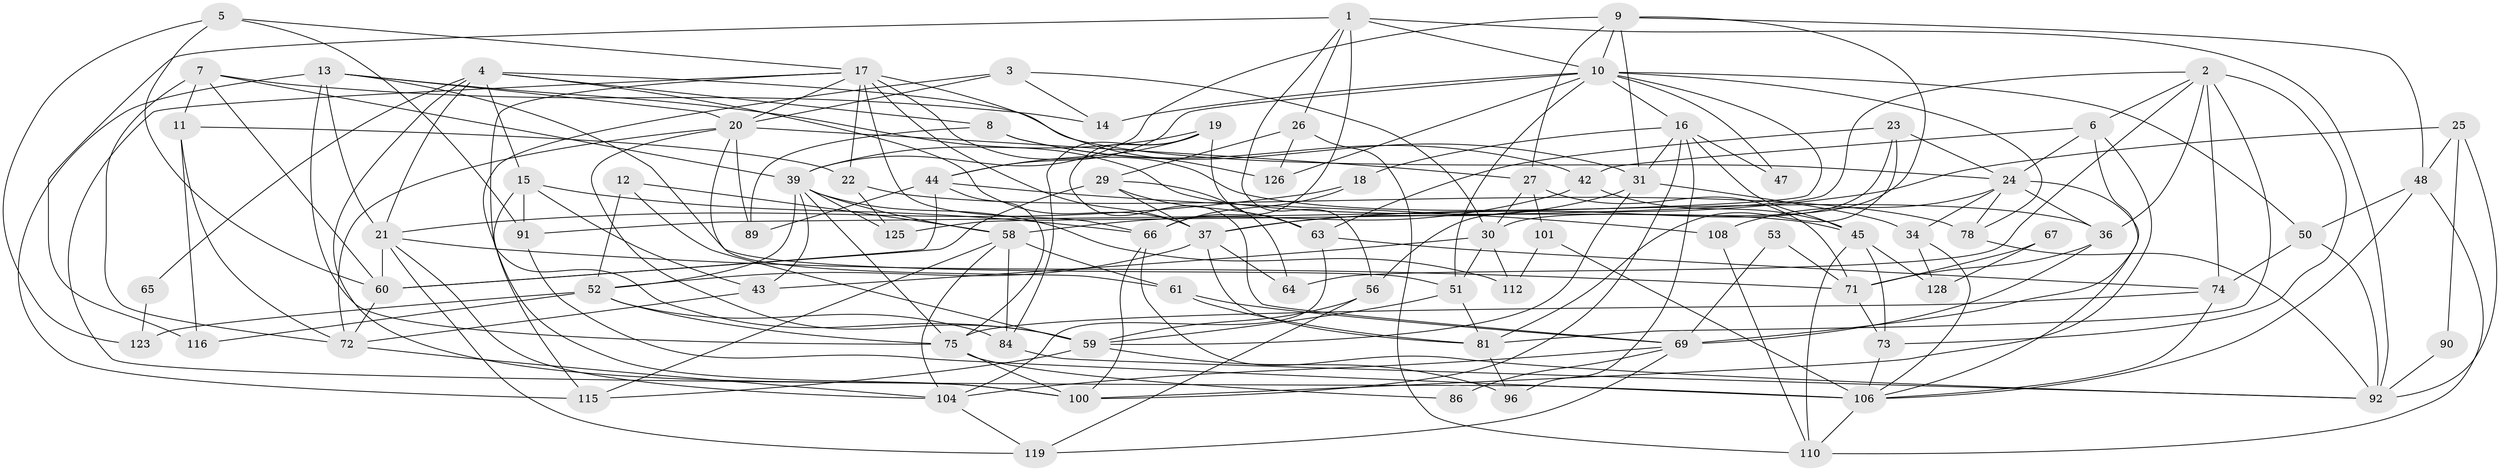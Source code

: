 // original degree distribution, {4: 0.3203125, 3: 0.25, 6: 0.0546875, 5: 0.2109375, 7: 0.0234375, 2: 0.1171875, 8: 0.0234375}
// Generated by graph-tools (version 1.1) at 2025/11/02/27/25 16:11:17]
// undirected, 83 vertices, 206 edges
graph export_dot {
graph [start="1"]
  node [color=gray90,style=filled];
  1 [super="+85"];
  2 [super="+117"];
  3 [super="+55"];
  4 [super="+38"];
  5;
  6;
  7 [super="+76"];
  8;
  9 [super="+46"];
  10 [super="+41"];
  11 [super="+111"];
  12;
  13 [super="+70"];
  14;
  15 [super="+62"];
  16 [super="+93"];
  17 [super="+32"];
  18;
  19;
  20 [super="+109"];
  21 [super="+28"];
  22 [super="+79"];
  23 [super="+33"];
  24 [super="+68"];
  25 [super="+35"];
  26 [super="+105"];
  27 [super="+57"];
  29 [super="+77"];
  30 [super="+40"];
  31;
  34 [super="+107"];
  36 [super="+97"];
  37;
  39 [super="+82"];
  42;
  43;
  44 [super="+94"];
  45 [super="+124"];
  47;
  48 [super="+49"];
  50;
  51 [super="+54"];
  52 [super="+114"];
  53;
  56 [super="+121"];
  58 [super="+98"];
  59 [super="+83"];
  60;
  61 [super="+95"];
  63 [super="+103"];
  64;
  65;
  66;
  67;
  69 [super="+102"];
  71 [super="+87"];
  72 [super="+80"];
  73;
  74;
  75 [super="+88"];
  78;
  81 [super="+99"];
  84;
  86;
  89;
  90;
  91;
  92 [super="+120"];
  96;
  100 [super="+122"];
  101;
  104 [super="+113"];
  106 [super="+118"];
  108;
  110 [super="+127"];
  112;
  115;
  116;
  119;
  123;
  125;
  126;
  128;
  1 -- 66;
  1 -- 92;
  1 -- 116;
  1 -- 56;
  1 -- 10;
  1 -- 26;
  2 -- 74;
  2 -- 125;
  2 -- 36;
  2 -- 64;
  2 -- 81;
  2 -- 6;
  2 -- 73;
  3 -- 100;
  3 -- 30;
  3 -- 20;
  3 -- 14;
  4 -- 8;
  4 -- 65;
  4 -- 24;
  4 -- 37;
  4 -- 15;
  4 -- 21;
  4 -- 100;
  5 -- 60;
  5 -- 91;
  5 -- 123;
  5 -- 17;
  6 -- 42;
  6 -- 24;
  6 -- 69;
  6 -- 100;
  7 -- 11 [weight=2];
  7 -- 60;
  7 -- 14;
  7 -- 72;
  7 -- 39;
  8 -- 31;
  8 -- 42;
  8 -- 89;
  9 -- 31;
  9 -- 10;
  9 -- 27;
  9 -- 30;
  9 -- 39;
  9 -- 48;
  10 -- 91;
  10 -- 47;
  10 -- 78;
  10 -- 14;
  10 -- 50;
  10 -- 51;
  10 -- 126;
  10 -- 44;
  10 -- 16;
  11 -- 22;
  11 -- 116;
  11 -- 72;
  12 -- 59;
  12 -- 58;
  12 -- 52;
  13 -- 115;
  13 -- 75;
  13 -- 21;
  13 -- 51;
  13 -- 45;
  13 -- 20;
  15 -- 91;
  15 -- 43;
  15 -- 66;
  15 -- 115;
  16 -- 96;
  16 -- 18;
  16 -- 47;
  16 -- 100;
  16 -- 31;
  16 -- 45;
  17 -- 20;
  17 -- 37;
  17 -- 36;
  17 -- 66;
  17 -- 59;
  17 -- 106;
  17 -- 126;
  17 -- 22;
  18 -- 21;
  18 -- 66;
  19 -- 39;
  19 -- 69;
  19 -- 44;
  19 -- 84;
  19 -- 63;
  20 -- 89;
  20 -- 27;
  20 -- 61;
  20 -- 72;
  20 -- 59;
  21 -- 60;
  21 -- 71;
  21 -- 119;
  21 -- 104;
  22 -- 125;
  22 -- 78;
  23 -- 24;
  23 -- 81;
  23 -- 63 [weight=2];
  23 -- 56;
  24 -- 106;
  24 -- 36;
  24 -- 108;
  24 -- 78;
  24 -- 34;
  25 -- 48;
  25 -- 90;
  25 -- 92;
  25 -- 37;
  26 -- 126;
  26 -- 29 [weight=2];
  26 -- 110;
  27 -- 101;
  27 -- 30;
  27 -- 71;
  29 -- 37;
  29 -- 60;
  29 -- 64;
  29 -- 63;
  30 -- 112;
  30 -- 43;
  30 -- 51;
  31 -- 59;
  31 -- 34;
  31 -- 37;
  34 -- 128;
  34 -- 106;
  36 -- 71;
  36 -- 69;
  37 -- 64;
  37 -- 81;
  37 -- 52;
  39 -- 58;
  39 -- 125;
  39 -- 112;
  39 -- 75;
  39 -- 43;
  39 -- 52;
  42 -- 45;
  42 -- 58;
  43 -- 72;
  44 -- 75;
  44 -- 60;
  44 -- 89;
  44 -- 108;
  45 -- 110;
  45 -- 73;
  45 -- 128;
  48 -- 50;
  48 -- 110;
  48 -- 106;
  50 -- 92;
  50 -- 74;
  51 -- 81;
  51 -- 59;
  52 -- 84;
  52 -- 123;
  52 -- 75 [weight=2];
  52 -- 116;
  53 -- 69;
  53 -- 71;
  56 -- 59;
  56 -- 119;
  58 -- 115;
  58 -- 84;
  58 -- 61;
  58 -- 104;
  59 -- 96;
  59 -- 115;
  60 -- 72;
  61 -- 81;
  61 -- 69;
  63 -- 104;
  63 -- 74;
  65 -- 123;
  66 -- 92;
  66 -- 100;
  67 -- 128;
  67 -- 71;
  69 -- 119;
  69 -- 86;
  69 -- 104;
  71 -- 73;
  72 -- 104;
  73 -- 106;
  74 -- 106;
  74 -- 75;
  75 -- 86;
  75 -- 100;
  78 -- 92;
  81 -- 96;
  84 -- 92;
  90 -- 92;
  91 -- 106;
  101 -- 106 [weight=2];
  101 -- 112;
  104 -- 119;
  106 -- 110;
  108 -- 110;
}
